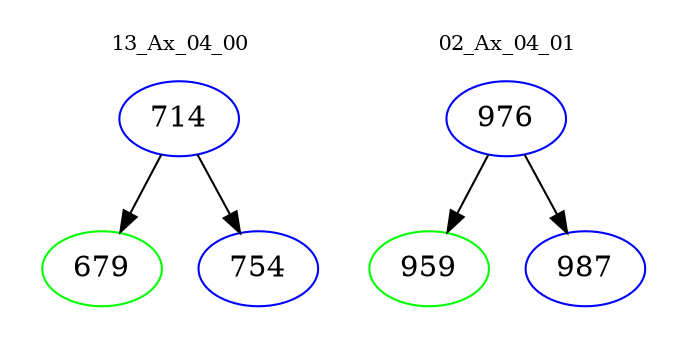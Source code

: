 digraph{
subgraph cluster_0 {
color = white
label = "13_Ax_04_00";
fontsize=10;
T0_714 [label="714", color="blue"]
T0_714 -> T0_679 [color="black"]
T0_679 [label="679", color="green"]
T0_714 -> T0_754 [color="black"]
T0_754 [label="754", color="blue"]
}
subgraph cluster_1 {
color = white
label = "02_Ax_04_01";
fontsize=10;
T1_976 [label="976", color="blue"]
T1_976 -> T1_959 [color="black"]
T1_959 [label="959", color="green"]
T1_976 -> T1_987 [color="black"]
T1_987 [label="987", color="blue"]
}
}
